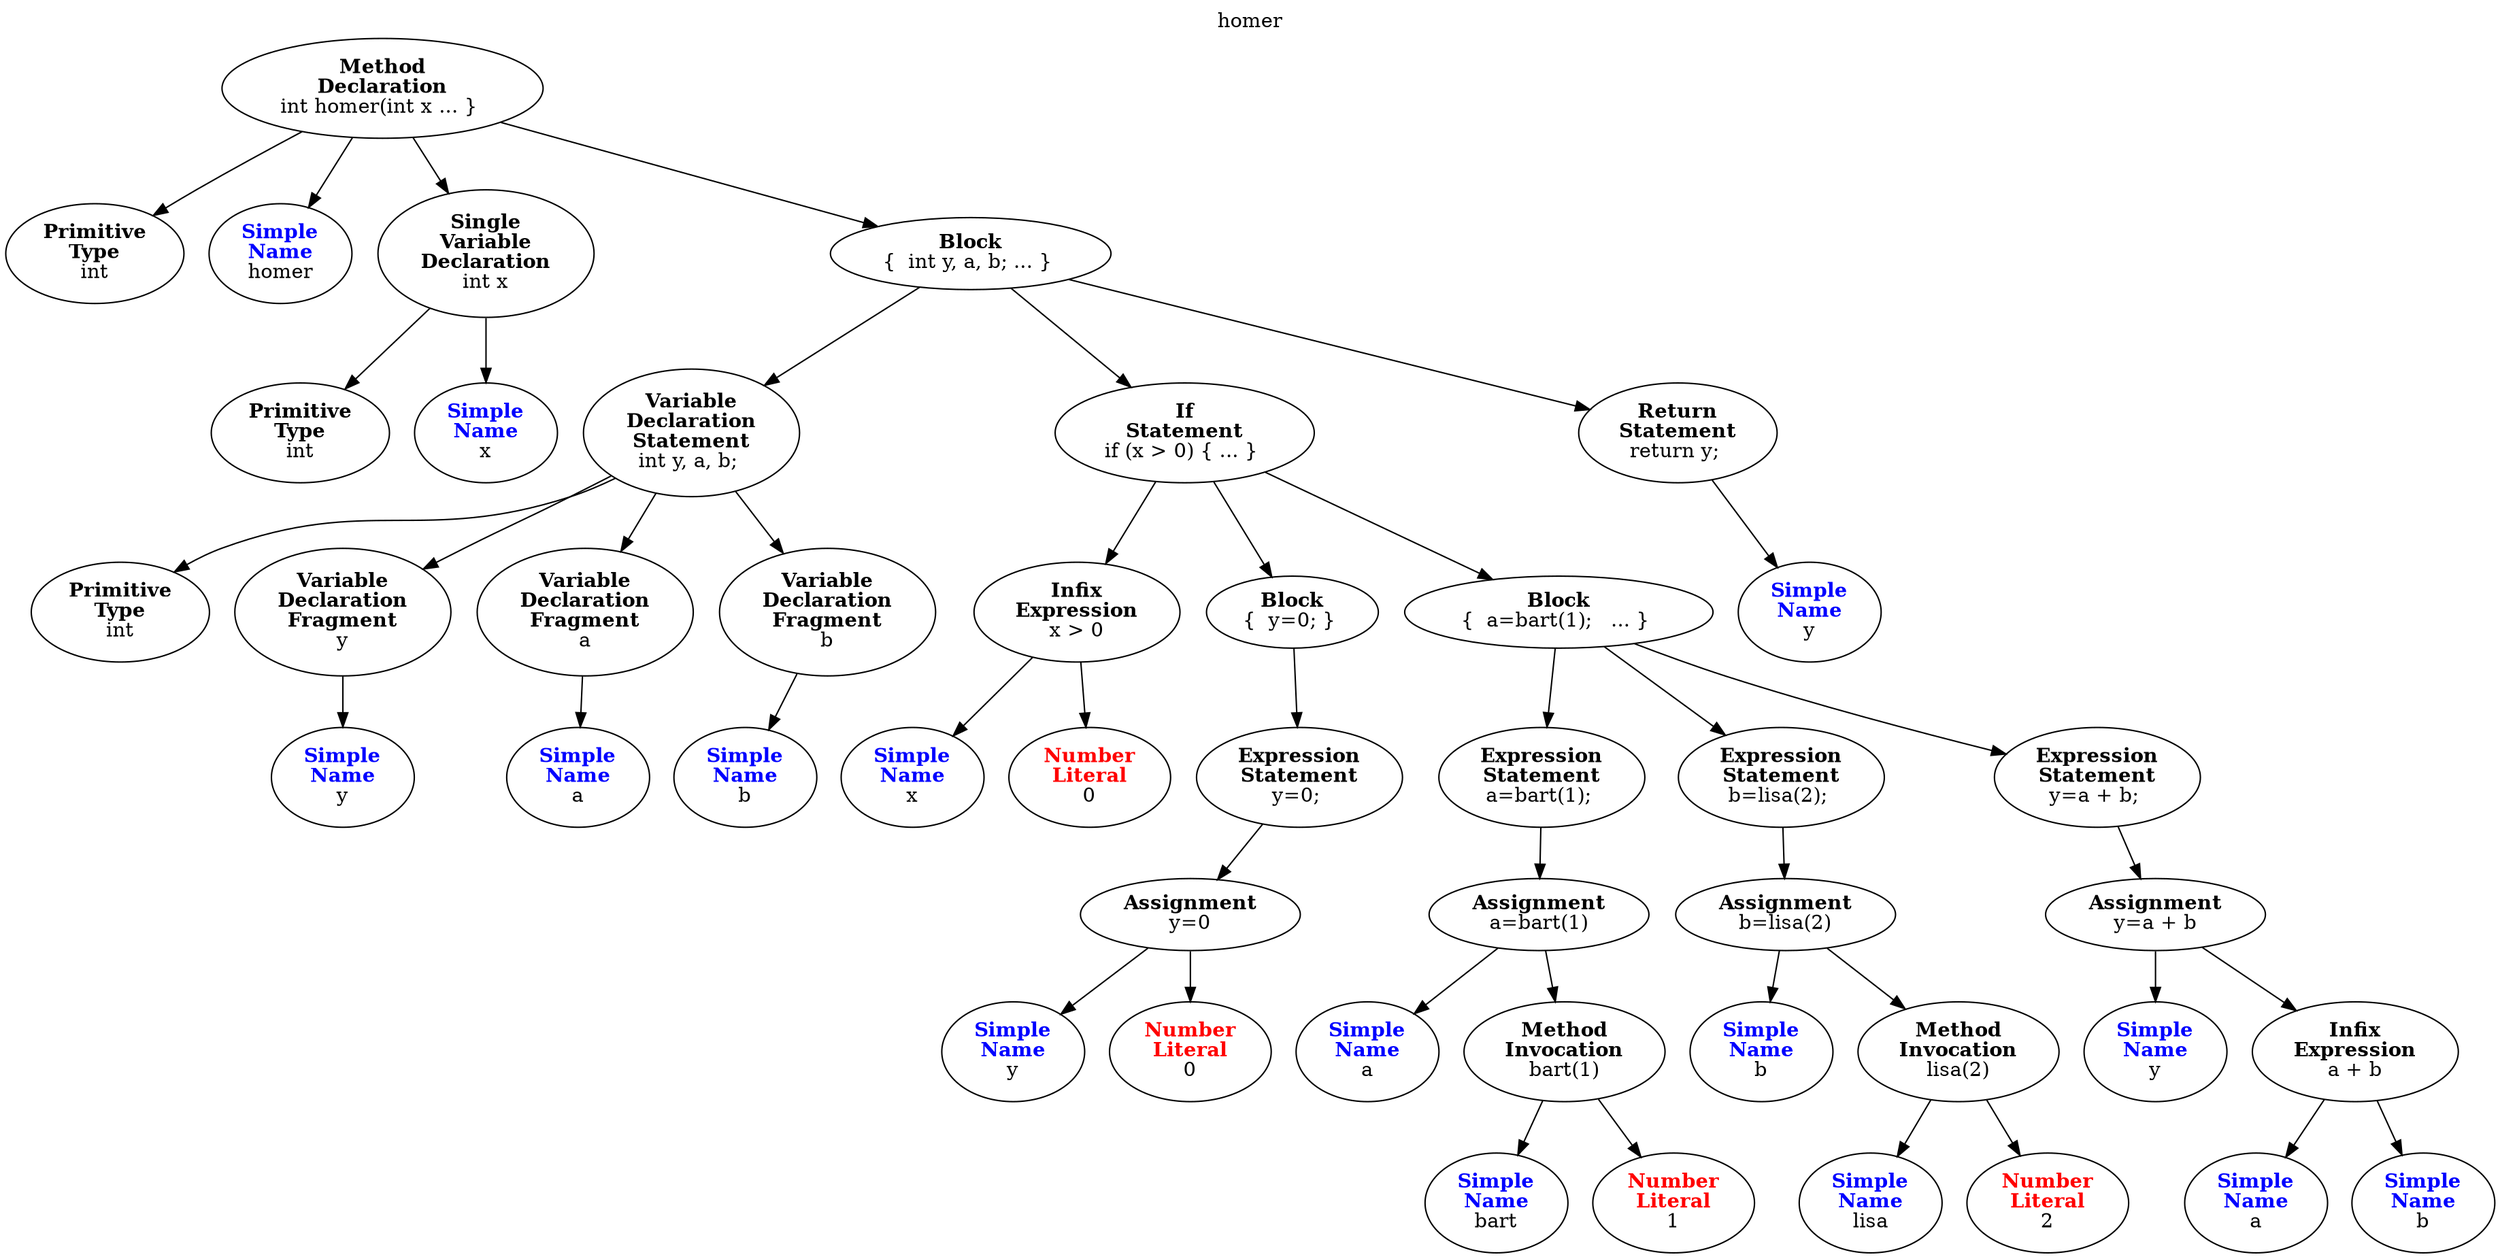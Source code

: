 digraph "DirectedGraph" {
graph [label = "homer", labelloc=t, concentrate = true];
"1529306539" [ label=<<b>Method<br/>Declaration</b><br/>int homer(int x ... } > type=31 startLineNumber=8 endLineNumber=19 ]
"1635985705" [ label=<<b>Primitive<br/>Type</b><br/>int> type=39 startLineNumber=8 endLineNumber=8 ]
"695682681" [ label=<<b><font color="blue">Simple<br/>Name</font></b><br/>homer> type=42 startLineNumber=8 endLineNumber=8 ]
"1073502961" [ label=<<b>Single<br/>Variable<br/>Declaration</b><br/>int x> type=44 startLineNumber=8 endLineNumber=8 ]
"1582797472" [ label=<<b>Primitive<br/>Type</b><br/>int> type=39 startLineNumber=8 endLineNumber=8 ]
"644166178" [ label=<<b><font color="blue">Simple<br/>Name</font></b><br/>x> type=42 startLineNumber=8 endLineNumber=8 ]
"892529689" [ label=<<b>Block</b><br/>{  int y, a, b; ... } > type=8 startLineNumber=8 endLineNumber=19 ]
"1757676444" [ label=<<b>Variable<br/>Declaration<br/>Statement</b><br/>int y, a, b; > type=60 startLineNumber=9 endLineNumber=9 ]
"182738614" [ label=<<b>Primitive<br/>Type</b><br/>int> type=39 startLineNumber=9 endLineNumber=9 ]
"94345706" [ label=<<b>Variable<br/>Declaration<br/>Fragment</b><br/>y> type=59 startLineNumber=9 endLineNumber=9 ]
"670035812" [ label=<<b><font color="blue">Simple<br/>Name</font></b><br/>y> type=42 startLineNumber=9 endLineNumber=9 ]
"1870647526" [ label=<<b>Variable<br/>Declaration<br/>Fragment</b><br/>a> type=59 startLineNumber=9 endLineNumber=9 ]
"1204167249" [ label=<<b><font color="blue">Simple<br/>Name</font></b><br/>a> type=42 startLineNumber=9 endLineNumber=9 ]
"1047503754" [ label=<<b>Variable<br/>Declaration<br/>Fragment</b><br/>b> type=59 startLineNumber=9 endLineNumber=9 ]
"1722023916" [ label=<<b><font color="blue">Simple<br/>Name</font></b><br/>b> type=42 startLineNumber=9 endLineNumber=9 ]
"2009787198" [ label=<<b>If<br/>Statement</b><br/>if (x &gt; 0) { ... } > type=25 startLineNumber=11 endLineNumber=17 ]
"32017212" [ label=<<b>Infix<br/>Expression</b><br/>x &gt; 0> type=27 startLineNumber=11 endLineNumber=11 ]
"1121454968" [ label=<<b><font color="blue">Simple<br/>Name</font></b><br/>x> type=42 startLineNumber=11 endLineNumber=11 ]
"1006485584" [ label=<<b><font color="red">Number<br/>Literal</font></b><br/>0> type=34 startLineNumber=11 endLineNumber=11 ]
"466505482" [ label=<<b>Block</b><br/>{  y=0; } > type=8 startLineNumber=11 endLineNumber=13 ]
"1580893732" [ label=<<b>Expression<br/>Statement</b><br/>y=0; > type=21 startLineNumber=12 endLineNumber=12 ]
"1547425104" [ label=<<b>Assignment</b><br/>y=0> type=7 startLineNumber=12 endLineNumber=12 ]
"152134087" [ label=<<b><font color="blue">Simple<br/>Name</font></b><br/>y> type=42 startLineNumber=12 endLineNumber=12 ]
"1615780336" [ label=<<b><font color="red">Number<br/>Literal</font></b><br/>0> type=34 startLineNumber=12 endLineNumber=12 ]
"1783593083" [ label=<<b>Block</b><br/>{  a=bart(1);   ... } > type=8 startLineNumber=13 endLineNumber=17 ]
"1750905143" [ label=<<b>Expression<br/>Statement</b><br/>a=bart(1); > type=21 startLineNumber=14 endLineNumber=14 ]
"1782704802" [ label=<<b>Assignment</b><br/>a=bart(1)> type=7 startLineNumber=14 endLineNumber=14 ]
"2094411587" [ label=<<b><font color="blue">Simple<br/>Name</font></b><br/>a> type=42 startLineNumber=14 endLineNumber=14 ]
"1833638914" [ label=<<b>Method<br/>Invocation</b><br/>bart(1)> type=32 startLineNumber=14 endLineNumber=14 ]
"1620303253" [ label=<<b><font color="blue">Simple<br/>Name</font></b><br/>bart> type=42 startLineNumber=14 endLineNumber=14 ]
"90320863" [ label=<<b><font color="red">Number<br/>Literal</font></b><br/>1> type=34 startLineNumber=14 endLineNumber=14 ]
"1216590855" [ label=<<b>Expression<br/>Statement</b><br/>b=lisa(2); > type=21 startLineNumber=15 endLineNumber=15 ]
"2107447833" [ label=<<b>Assignment</b><br/>b=lisa(2)> type=7 startLineNumber=15 endLineNumber=15 ]
"60559178" [ label=<<b><font color="blue">Simple<br/>Name</font></b><br/>b> type=42 startLineNumber=15 endLineNumber=15 ]
"395629617" [ label=<<b>Method<br/>Invocation</b><br/>lisa(2)> type=32 startLineNumber=15 endLineNumber=15 ]
"1122134344" [ label=<<b><font color="blue">Simple<br/>Name</font></b><br/>lisa> type=42 startLineNumber=15 endLineNumber=15 ]
"1471868639" [ label=<<b><font color="red">Number<br/>Literal</font></b><br/>2> type=34 startLineNumber=15 endLineNumber=15 ]
"876563773" [ label=<<b>Expression<br/>Statement</b><br/>y=a + b; > type=21 startLineNumber=16 endLineNumber=16 ]
"87765719" [ label=<<b>Assignment</b><br/>y=a + b> type=7 startLineNumber=16 endLineNumber=16 ]
"1413653265" [ label=<<b><font color="blue">Simple<br/>Name</font></b><br/>y> type=42 startLineNumber=16 endLineNumber=16 ]
"1418621776" [ label=<<b>Infix<br/>Expression</b><br/>a + b> type=27 startLineNumber=16 endLineNumber=16 ]
"446073433" [ label=<<b><font color="blue">Simple<br/>Name</font></b><br/>a> type=42 startLineNumber=16 endLineNumber=16 ]
"1181199958" [ label=<<b><font color="blue">Simple<br/>Name</font></b><br/>b> type=42 startLineNumber=16 endLineNumber=16 ]
"125622176" [ label=<<b>Return<br/>Statement</b><br/>return y; > type=41 startLineNumber=18 endLineNumber=18 ]
"542060780" [ label=<<b><font color="blue">Simple<br/>Name</font></b><br/>y> type=42 startLineNumber=18 endLineNumber=18 ]
"1529306539" -> "1635985705"
"1529306539" -> "695682681"
"1529306539" -> "1073502961"
"1073502961" -> "1582797472"
"1073502961" -> "644166178"
"1529306539" -> "892529689"
"892529689" -> "1757676444"
"1757676444" -> "182738614"
"1757676444" -> "94345706"
"94345706" -> "670035812"
"1757676444" -> "1870647526"
"1870647526" -> "1204167249"
"1757676444" -> "1047503754"
"1047503754" -> "1722023916"
"892529689" -> "2009787198"
"2009787198" -> "32017212"
"32017212" -> "1121454968"
"32017212" -> "1006485584"
"2009787198" -> "466505482"
"466505482" -> "1580893732"
"1580893732" -> "1547425104"
"1547425104" -> "152134087"
"1547425104" -> "1615780336"
"2009787198" -> "1783593083"
"1783593083" -> "1750905143"
"1750905143" -> "1782704802"
"1782704802" -> "2094411587"
"1782704802" -> "1833638914"
"1833638914" -> "1620303253"
"1833638914" -> "90320863"
"1783593083" -> "1216590855"
"1216590855" -> "2107447833"
"2107447833" -> "60559178"
"2107447833" -> "395629617"
"395629617" -> "1122134344"
"395629617" -> "1471868639"
"1783593083" -> "876563773"
"876563773" -> "87765719"
"87765719" -> "1413653265"
"87765719" -> "1418621776"
"1418621776" -> "446073433"
"1418621776" -> "1181199958"
"892529689" -> "125622176"
"125622176" -> "542060780"
}
